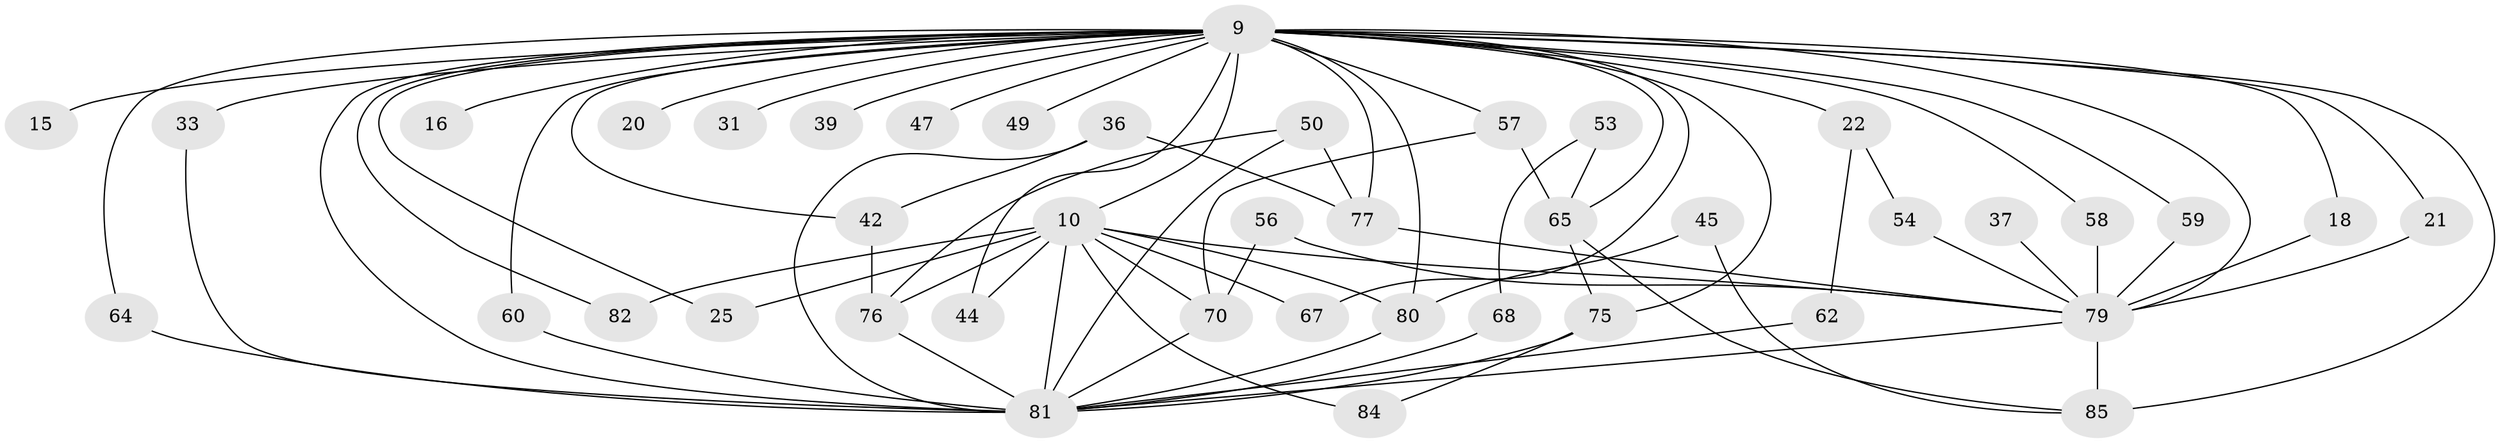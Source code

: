 // original degree distribution, {22: 0.023529411764705882, 24: 0.011764705882352941, 19: 0.011764705882352941, 15: 0.047058823529411764, 16: 0.011764705882352941, 23: 0.011764705882352941, 9: 0.011764705882352941, 6: 0.023529411764705882, 3: 0.2, 5: 0.047058823529411764, 2: 0.5411764705882353, 4: 0.058823529411764705}
// Generated by graph-tools (version 1.1) at 2025/45/03/09/25 04:45:35]
// undirected, 42 vertices, 77 edges
graph export_dot {
graph [start="1"]
  node [color=gray90,style=filled];
  9 [super="+3+2"];
  10 [super="+8"];
  15;
  16;
  18;
  20;
  21;
  22;
  25;
  31;
  33 [super="+26"];
  36 [super="+28"];
  37;
  39;
  42 [super="+41"];
  44;
  45;
  47;
  49;
  50 [super="+27"];
  53;
  54;
  56;
  57 [super="+23"];
  58;
  59;
  60;
  62;
  64 [super="+52"];
  65 [super="+12+34+55"];
  67;
  68;
  70 [super="+14"];
  75 [super="+74+73"];
  76 [super="+46+48"];
  77 [super="+29+35"];
  79 [super="+5+72"];
  80 [super="+78"];
  81 [super="+51+7"];
  82 [super="+71"];
  84;
  85 [super="+69+83"];
  9 -- 10 [weight=8];
  9 -- 15 [weight=2];
  9 -- 21;
  9 -- 31 [weight=2];
  9 -- 39 [weight=2];
  9 -- 49 [weight=2];
  9 -- 58;
  9 -- 59;
  9 -- 75 [weight=5];
  9 -- 79 [weight=10];
  9 -- 22 [weight=2];
  9 -- 33 [weight=2];
  9 -- 42 [weight=2];
  9 -- 47 [weight=2];
  9 -- 60;
  9 -- 65 [weight=6];
  9 -- 67;
  9 -- 16 [weight=2];
  9 -- 18;
  9 -- 82 [weight=2];
  9 -- 20;
  9 -- 85 [weight=3];
  9 -- 25;
  9 -- 44;
  9 -- 80;
  9 -- 77;
  9 -- 57;
  9 -- 64;
  9 -- 81 [weight=9];
  10 -- 67;
  10 -- 80 [weight=2];
  10 -- 84;
  10 -- 70 [weight=2];
  10 -- 44;
  10 -- 81 [weight=5];
  10 -- 25;
  10 -- 82 [weight=2];
  10 -- 79 [weight=4];
  10 -- 76;
  18 -- 79;
  21 -- 79;
  22 -- 54;
  22 -- 62;
  33 -- 81;
  36 -- 42;
  36 -- 77;
  36 -- 81 [weight=3];
  37 -- 79;
  42 -- 76;
  45 -- 85;
  45 -- 80;
  50 -- 77;
  50 -- 81 [weight=3];
  50 -- 76;
  53 -- 68;
  53 -- 65 [weight=2];
  54 -- 79;
  56 -- 70;
  56 -- 79;
  57 -- 65;
  57 -- 70;
  58 -- 79;
  59 -- 79;
  60 -- 81;
  62 -- 81;
  64 -- 81;
  65 -- 85 [weight=2];
  65 -- 75 [weight=2];
  68 -- 81;
  70 -- 81;
  75 -- 81 [weight=4];
  75 -- 84;
  76 -- 81;
  77 -- 79;
  79 -- 81 [weight=5];
  79 -- 85;
  80 -- 81;
}
